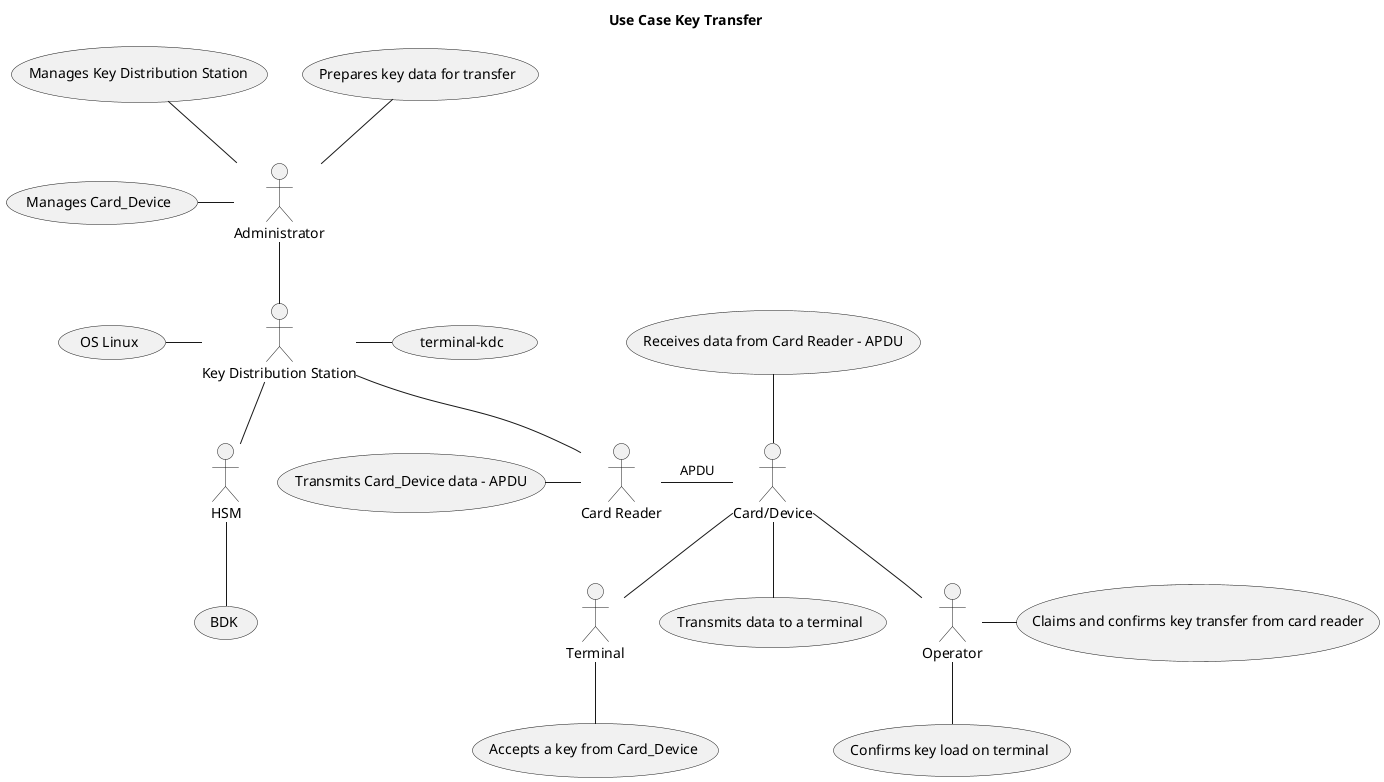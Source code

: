 @startuml usecase_key_transfer
title Use Case Key Transfer

:Administrator: as admin
:Operator: as op
:Card Reader: as reader
:Card/Device: as app
:Key Distribution Station: as station
:HSM: as hsm
:Terminal: as term

admin -- station
station -- reader
station -- hsm
app -down- op
app -- term
reader -right- app : APDU


station -left- (OS Linux)
station -right- (terminal-kdc)
hsm -- (BDK)
admin -up- (Prepares key data for transfer)
admin -up- (Manages Key Distribution Station)
admin -left- (Manages Card_Device)
op -right- (Claims and confirms key transfer from card reader)
op -down- (Confirms key load on terminal)
app -up- (Receives data from Card Reader - APDU)
app -- (Transmits data to a terminal)
reader -left- (Transmits Card_Device data - APDU)
term -- (Accepts a key from Card_Device)
@enduml


------------------------------------------------------------------------------------------------

@startuml wrap-ppk
title Key Transfer (Wrap PPK)
autonumber
participant Administrator as 1
participant Key_Distribution_Station as 2
participant HSM as 3
participant Card_Reader as 4
participant Operator as 5
participant Card_Device as 6
participant Terminal as 7

group Load BDK
    1 -> 2 : Key Component 1 & 2, key tag
    2 -> 3 : Key Component 1 & 2, key tag, importSecretKey
    3 --> 2 : BDK reference
end

group Wrap PPK
5 -> 2 : Terminal ID, key type РРК - wrap
2 -> 3 : DeriveKey request
3 --> 2 : Crypto key
end

group Transfer РРК
5 -> 6 : Key transfer request
6 -> 5 : Biometrics request
5 --> 6 : Biometrics
6 -> 4 : PPK transfer request
2 --> 4 : PPK
4 --> 6 : PPK, KVC via APDU
end
 
group Load PPK to Terminal
6 -> 7 : Terminal ID request
7 --> 6 : Terminal ID 
6 -> 6 : Derive PPK
6 -> 7 : If Terminal id OK -> load PPK
end


@enduml

------------------------------------------------------------------------------------------------

@startuml export-ppk-tmk
title Key Transfer (Export РРК / ТМК)
autonumber
participant Administrator as 1
participant Key_Distribution_Station as 2
participant HSM as 3
participant Card_Reader as 4
participant Operator as 5
participant Card_Device_1 as 6
participant Card_Device_2 as cd2
participant Terminal as 7


group Load BDK
    1 -> 2 : Key Component 1 & 2, key tag
    2 -> 3 : Key Component 1 & 2, key tag, importSecretKey
    3 --> 2 : BDK reference
end

group Export РРК / ТМК
5 -> 2 : Terminal ID, key type РРК / ТМК - export
2 -> 3 : DeriveKey request
3 --> 2 : Crypto key 
2 -> 2 : Components Separation
end

group Transfer РРК / ТМК
    5 -> 6 : РРК / ТМК transfer request
    6 -> 5 : Biometrics request
    5 --> 6 : Biometrics
    6 -> 4 : РРК / ТМК transfer request
    2 --> 4 : Component 1
    4 --> 6 : Component 1, KVC via APDU
    5 -> cd2 : Component 2 transfer request
    cd2 -> 5 : Biometrics request
    5 --> cd2 : Biometrics
    cd2 -> 4 : Component 2 transfer request
    2 --> 4 : Component 2
    4 --> cd2 : Component 2, KVC via APDU
end

group Load РРК / ТМК
    6 -> 7 : Terminal ID request
    7 --> 6 : Terminal ID 
    6 -> 6 : Derive PPK
    6 -> 7 : If Terminal id OK -> load Component 1
    cd2 -> 7 : Terminal ID request
    7 --> cd2 : Terminal ID 
    cd2 -> cd2 : Derive PPK
    cd2 -> 7 : If Terminal id OK -> load Component 2
end
@enduml

------------------------------------------------------------------------------------------------


@startuml plain_transfer
title Plain transfer, No authentication
autonumber
participant Card_Reader as 1
participant Card_Device as 2

1 -> 2 : SELECT FILE
2 --> 1 :  File Control Information || 9000
1 -> 2 : PUT DATA
2 --> 1 :  9000
@enduml


------------------------------------------------------------------------------------------------


@startuml plain_load_terminal
title POS Key Load
autonumber
participant POS as 1
participant Card_Device as 2

1 -> 2 : SELECT FILE
2 --> 1 : File Control Information || 9000
1 -> 2 : EXTERNAL AUTHENTICATE (terminalID)
2 --> 1 : Hash || 9000
note left: Hash: sha256
1 -> 1 : Verification
1 -> 2 : GET DATA
2 --> 1 :  90Key BER structure || 900000
@enduml

-------------------------------------------------

@startuml load-bdk
title Load BDK
autonumber
participant Administrator as 1
participant Key_Distribution_Station as 2
participant HSM as 3

1 -> 2 : Key Component 1 & 2, key tag
2 -> 3 : Key Component 1 & 2, key tag, importSecretKey
3 --> 2 : BDK reference
@enduml

------------------------------------------------------------------------------

@startuml load-ppk-terminal-wrap-ppk
title Load PPK to Terminal (Wrap PPK)
autonumber
participant Card_Device as 6
participant Terminal as 7

6 -> 7 : Terminal ID request
7 --> 6 : Terminal ID 
6 -> 6 : Derive PPK
6 -> 7 : If Terminal id OK -> load PPK
@enduml


-----------------------------------------

@startuml load-terminal-ppk-tmk
title Terminal Load РРК / ТМК (Export РРК / ТМК)
autonumber
participant Card_Device_1 as 6
participant Card_Device_2 as cd2
participant Terminal as 7

6 -> 7 : Terminal ID request
7 --> 6 : Terminal ID 
6 -> 6 : Derive PPK
6 -> 7 : If Terminal id OK -> load Component 1
cd2 -> 7 : Terminal ID request
7 --> cd2 : Terminal ID 
cd2 -> cd2 : Derive PPK
cd2 -> 7 : If Terminal id OK -> load Component 2

@enduml